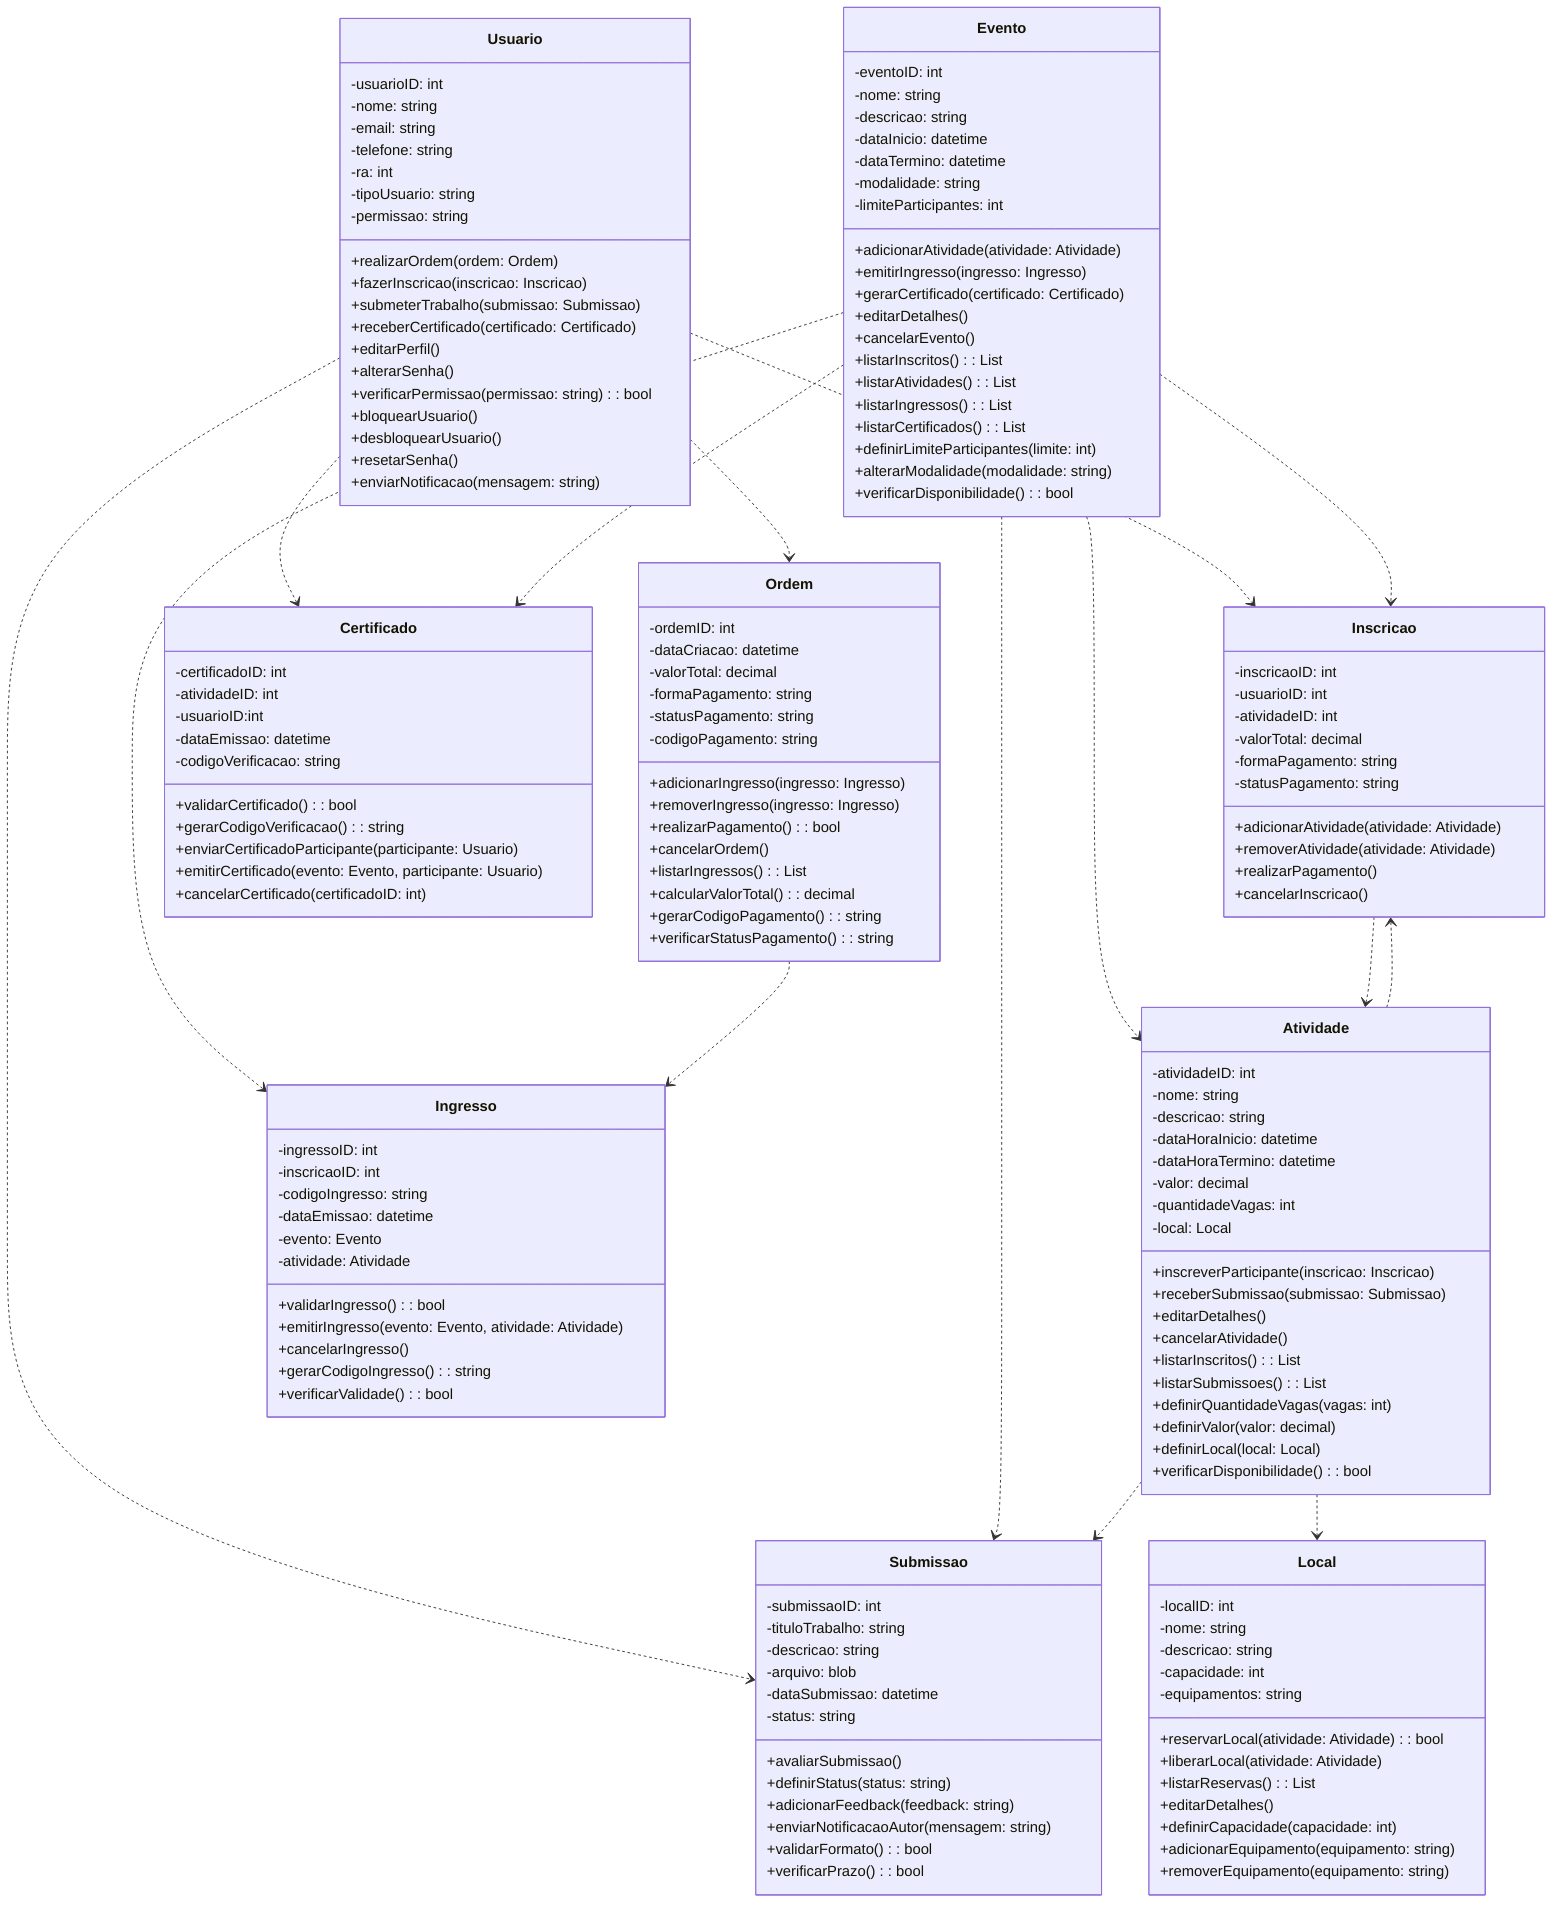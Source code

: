 classDiagram
    class Usuario {
        -usuarioID: int
        -nome: string
        -email: string
        -telefone: string
        -ra: int
        -tipoUsuario: string
        -permissao: string
        +realizarOrdem(ordem: Ordem)
        +fazerInscricao(inscricao: Inscricao)
        +submeterTrabalho(submissao: Submissao)
        +receberCertificado(certificado: Certificado)
        +editarPerfil()
        +alterarSenha()
        +verificarPermissao(permissao: string): bool
        +bloquearUsuario()
        +desbloquearUsuario()
        +resetarSenha()
        +enviarNotificacao(mensagem: string)
    }

    class Evento {
        -eventoID: int
        -nome: string
        -descricao: string
        -dataInicio: datetime
        -dataTermino: datetime
        -modalidade: string
        -limiteParticipantes: int
        +adicionarAtividade(atividade: Atividade)
        +emitirIngresso(ingresso: Ingresso)
        +gerarCertificado(certificado: Certificado)
        +editarDetalhes()
        +cancelarEvento()
        +listarInscritos(): List<Usuario>
        +listarAtividades(): List<Atividade>
        +listarIngressos(): List<Ingresso>
        +listarCertificados(): List<Certificado>
        +definirLimiteParticipantes(limite: int)
        +alterarModalidade(modalidade: string)
        +verificarDisponibilidade(): bool
    }

    class Atividade {
        -atividadeID: int
        -nome: string
        -descricao: string
        -dataHoraInicio: datetime
        -dataHoraTermino: datetime
        -valor: decimal
        -quantidadeVagas: int
        -local: Local
        +inscreverParticipante(inscricao: Inscricao)
        +receberSubmissao(submissao: Submissao)
        +editarDetalhes()
        +cancelarAtividade()
        +listarInscritos(): List<Usuario>
        +listarSubmissoes(): List<Submissao>
        +definirQuantidadeVagas(vagas: int)
        +definirValor(valor: decimal)
        +definirLocal(local: Local)
        +verificarDisponibilidade(): bool
    }

    class Local {
        -localID: int
        -nome: string
        -descricao: string
        -capacidade: int
        -equipamentos: string
        +reservarLocal(atividade: Atividade): bool
        +liberarLocal(atividade: Atividade)
        +listarReservas(): List<Atividade>
        +editarDetalhes()
        +definirCapacidade(capacidade: int)
        +adicionarEquipamento(equipamento: string)
        +removerEquipamento(equipamento: string)
    }

    class Ordem {
        -ordemID: int
        -dataCriacao: datetime
        -valorTotal: decimal
        -formaPagamento: string
        -statusPagamento: string
        -codigoPagamento: string
        +adicionarIngresso(ingresso: Ingresso)
        +removerIngresso(ingresso: Ingresso)
        +realizarPagamento(): bool
        +cancelarOrdem()
        +listarIngressos(): List<Ingresso>
        +calcularValorTotal(): decimal
        +gerarCodigoPagamento(): string
        +verificarStatusPagamento(): string
    }

    class Ingresso {
        -ingressoID: int
        -inscricaoID: int
        -codigoIngresso: string
        -dataEmissao: datetime
        -evento: Evento
        -atividade: Atividade
        +validarIngresso(): bool
        +emitirIngresso(evento: Evento, atividade: Atividade)
        +cancelarIngresso()
        +gerarCodigoIngresso(): string
        +verificarValidade(): bool
    }

    class Inscricao {
        -inscricaoID: int
        -usuarioID: int
        -atividadeID: int
        -valorTotal: decimal
        -formaPagamento: string
        -statusPagamento: string
        +adicionarAtividade(atividade: Atividade)
        +removerAtividade(atividade: Atividade)
        +realizarPagamento()
        +cancelarInscricao()
    }

    class Certificado {
        -certificadoID: int
        -atividadeID: int
        -usuarioID:int
        -dataEmissao: datetime
        -codigoVerificacao: string
        +validarCertificado(): bool
        +gerarCodigoVerificacao(): string
        +enviarCertificadoParticipante(participante: Usuario)
        +emitirCertificado(evento: Evento, participante: Usuario)
        +cancelarCertificado(certificadoID: int)
    }

    class Submissao {
        -submissaoID: int
        -tituloTrabalho: string
        -descricao: string
        -arquivo: blob
        -dataSubmissao: datetime
        -status: string
        +avaliarSubmissao()
        +definirStatus(status: string)
        +adicionarFeedback(feedback: string)
        +enviarNotificacaoAutor(mensagem: string)
        +validarFormato(): bool
        +verificarPrazo(): bool
    }

    Usuario ..> Ordem
    Usuario ..> Inscricao
    Usuario ..> Submissao
    Usuario ..> Certificado
    Evento ..> Atividade
    Evento ..> Ingresso
    Evento ..> Inscricao
    Evento ..> Submissao
    Evento ..> Certificado
    Atividade ..> Inscricao
    Atividade ..> Submissao
    Atividade ..> Local
    Ordem ..> Ingresso
    Inscricao ..> Atividade